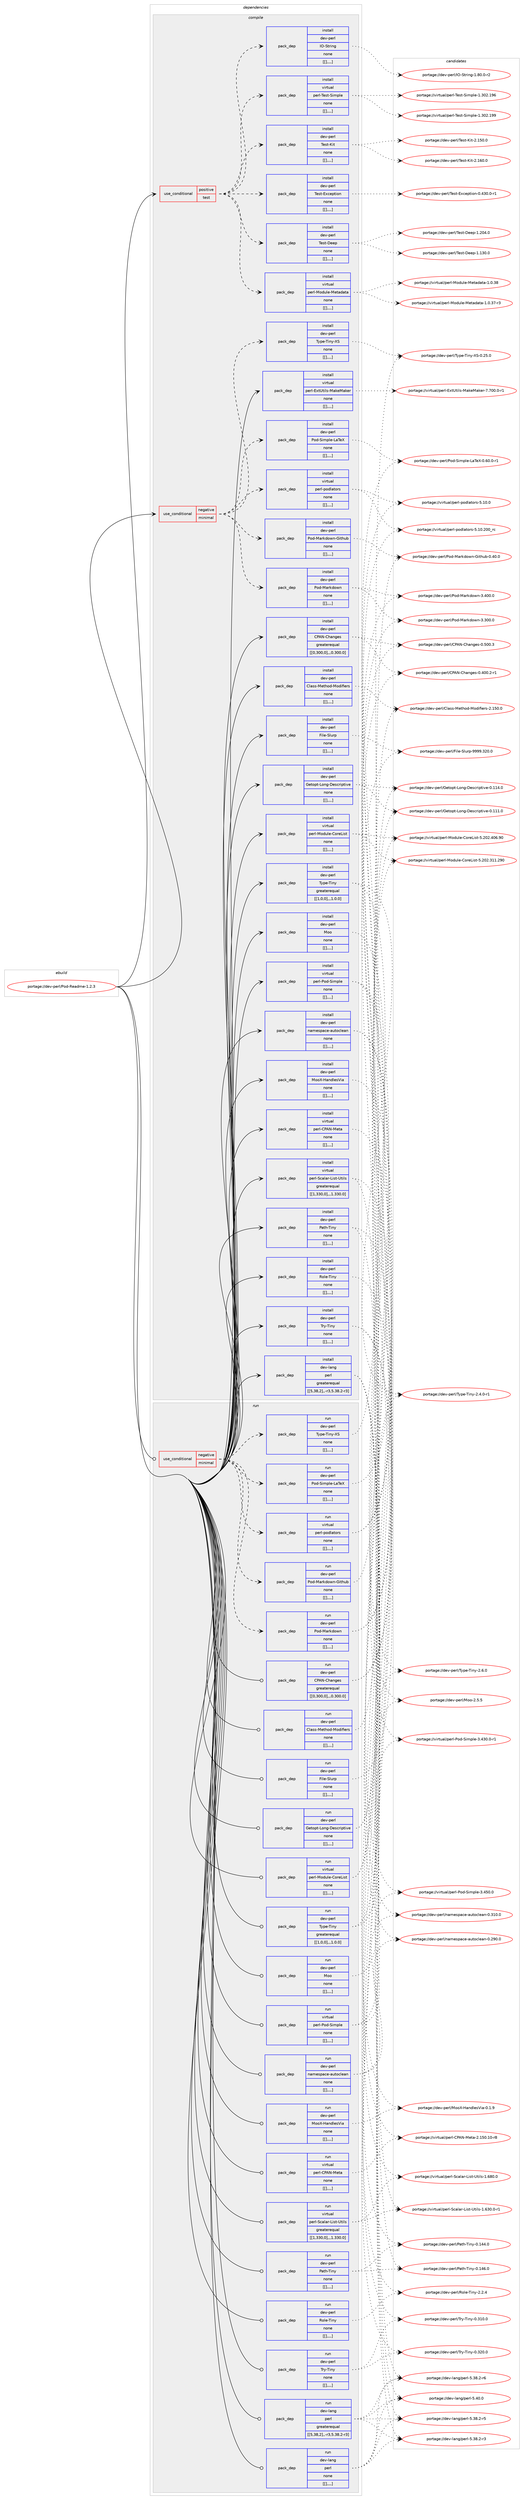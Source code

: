 digraph prolog {

# *************
# Graph options
# *************

newrank=true;
concentrate=true;
compound=true;
graph [rankdir=LR,fontname=Helvetica,fontsize=10,ranksep=1.5];#, ranksep=2.5, nodesep=0.2];
edge  [arrowhead=vee];
node  [fontname=Helvetica,fontsize=10];

# **********
# The ebuild
# **********

subgraph cluster_leftcol {
color=gray;
label=<<i>ebuild</i>>;
id [label="portage://dev-perl/Pod-Readme-1.2.3", color=red, width=4, href="../dev-perl/Pod-Readme-1.2.3.svg"];
}

# ****************
# The dependencies
# ****************

subgraph cluster_midcol {
color=gray;
label=<<i>dependencies</i>>;
subgraph cluster_compile {
fillcolor="#eeeeee";
style=filled;
label=<<i>compile</i>>;
subgraph cond31920 {
dependency140322 [label=<<TABLE BORDER="0" CELLBORDER="1" CELLSPACING="0" CELLPADDING="4"><TR><TD ROWSPAN="3" CELLPADDING="10">use_conditional</TD></TR><TR><TD>negative</TD></TR><TR><TD>minimal</TD></TR></TABLE>>, shape=none, color=red];
subgraph pack107115 {
dependency140435 [label=<<TABLE BORDER="0" CELLBORDER="1" CELLSPACING="0" CELLPADDING="4" WIDTH="220"><TR><TD ROWSPAN="6" CELLPADDING="30">pack_dep</TD></TR><TR><TD WIDTH="110">install</TD></TR><TR><TD>dev-perl</TD></TR><TR><TD>Pod-Markdown</TD></TR><TR><TD>none</TD></TR><TR><TD>[[],,,,]</TD></TR></TABLE>>, shape=none, color=blue];
}
dependency140322:e -> dependency140435:w [weight=20,style="dashed",arrowhead="vee"];
subgraph pack107245 {
dependency140529 [label=<<TABLE BORDER="0" CELLBORDER="1" CELLSPACING="0" CELLPADDING="4" WIDTH="220"><TR><TD ROWSPAN="6" CELLPADDING="30">pack_dep</TD></TR><TR><TD WIDTH="110">install</TD></TR><TR><TD>dev-perl</TD></TR><TR><TD>Pod-Markdown-Github</TD></TR><TR><TD>none</TD></TR><TR><TD>[[],,,,]</TD></TR></TABLE>>, shape=none, color=blue];
}
dependency140322:e -> dependency140529:w [weight=20,style="dashed",arrowhead="vee"];
subgraph pack107337 {
dependency140560 [label=<<TABLE BORDER="0" CELLBORDER="1" CELLSPACING="0" CELLPADDING="4" WIDTH="220"><TR><TD ROWSPAN="6" CELLPADDING="30">pack_dep</TD></TR><TR><TD WIDTH="110">install</TD></TR><TR><TD>dev-perl</TD></TR><TR><TD>Pod-Simple-LaTeX</TD></TR><TR><TD>none</TD></TR><TR><TD>[[],,,,]</TD></TR></TABLE>>, shape=none, color=blue];
}
dependency140322:e -> dependency140560:w [weight=20,style="dashed",arrowhead="vee"];
subgraph pack107352 {
dependency140564 [label=<<TABLE BORDER="0" CELLBORDER="1" CELLSPACING="0" CELLPADDING="4" WIDTH="220"><TR><TD ROWSPAN="6" CELLPADDING="30">pack_dep</TD></TR><TR><TD WIDTH="110">install</TD></TR><TR><TD>dev-perl</TD></TR><TR><TD>Type-Tiny-XS</TD></TR><TR><TD>none</TD></TR><TR><TD>[[],,,,]</TD></TR></TABLE>>, shape=none, color=blue];
}
dependency140322:e -> dependency140564:w [weight=20,style="dashed",arrowhead="vee"];
subgraph pack107356 {
dependency140582 [label=<<TABLE BORDER="0" CELLBORDER="1" CELLSPACING="0" CELLPADDING="4" WIDTH="220"><TR><TD ROWSPAN="6" CELLPADDING="30">pack_dep</TD></TR><TR><TD WIDTH="110">install</TD></TR><TR><TD>virtual</TD></TR><TR><TD>perl-podlators</TD></TR><TR><TD>none</TD></TR><TR><TD>[[],,,,]</TD></TR></TABLE>>, shape=none, color=blue];
}
dependency140322:e -> dependency140582:w [weight=20,style="dashed",arrowhead="vee"];
}
id:e -> dependency140322:w [weight=20,style="solid",arrowhead="vee"];
subgraph cond31929 {
dependency140629 [label=<<TABLE BORDER="0" CELLBORDER="1" CELLSPACING="0" CELLPADDING="4"><TR><TD ROWSPAN="3" CELLPADDING="10">use_conditional</TD></TR><TR><TD>positive</TD></TR><TR><TD>test</TD></TR></TABLE>>, shape=none, color=red];
subgraph pack107436 {
dependency140658 [label=<<TABLE BORDER="0" CELLBORDER="1" CELLSPACING="0" CELLPADDING="4" WIDTH="220"><TR><TD ROWSPAN="6" CELLPADDING="30">pack_dep</TD></TR><TR><TD WIDTH="110">install</TD></TR><TR><TD>dev-perl</TD></TR><TR><TD>IO-String</TD></TR><TR><TD>none</TD></TR><TR><TD>[[],,,,]</TD></TR></TABLE>>, shape=none, color=blue];
}
dependency140629:e -> dependency140658:w [weight=20,style="dashed",arrowhead="vee"];
subgraph pack107447 {
dependency140667 [label=<<TABLE BORDER="0" CELLBORDER="1" CELLSPACING="0" CELLPADDING="4" WIDTH="220"><TR><TD ROWSPAN="6" CELLPADDING="30">pack_dep</TD></TR><TR><TD WIDTH="110">install</TD></TR><TR><TD>virtual</TD></TR><TR><TD>perl-Module-Metadata</TD></TR><TR><TD>none</TD></TR><TR><TD>[[],,,,]</TD></TR></TABLE>>, shape=none, color=blue];
}
dependency140629:e -> dependency140667:w [weight=20,style="dashed",arrowhead="vee"];
subgraph pack107454 {
dependency140696 [label=<<TABLE BORDER="0" CELLBORDER="1" CELLSPACING="0" CELLPADDING="4" WIDTH="220"><TR><TD ROWSPAN="6" CELLPADDING="30">pack_dep</TD></TR><TR><TD WIDTH="110">install</TD></TR><TR><TD>dev-perl</TD></TR><TR><TD>Test-Deep</TD></TR><TR><TD>none</TD></TR><TR><TD>[[],,,,]</TD></TR></TABLE>>, shape=none, color=blue];
}
dependency140629:e -> dependency140696:w [weight=20,style="dashed",arrowhead="vee"];
subgraph pack107482 {
dependency140701 [label=<<TABLE BORDER="0" CELLBORDER="1" CELLSPACING="0" CELLPADDING="4" WIDTH="220"><TR><TD ROWSPAN="6" CELLPADDING="30">pack_dep</TD></TR><TR><TD WIDTH="110">install</TD></TR><TR><TD>dev-perl</TD></TR><TR><TD>Test-Exception</TD></TR><TR><TD>none</TD></TR><TR><TD>[[],,,,]</TD></TR></TABLE>>, shape=none, color=blue];
}
dependency140629:e -> dependency140701:w [weight=20,style="dashed",arrowhead="vee"];
subgraph pack107514 {
dependency140728 [label=<<TABLE BORDER="0" CELLBORDER="1" CELLSPACING="0" CELLPADDING="4" WIDTH="220"><TR><TD ROWSPAN="6" CELLPADDING="30">pack_dep</TD></TR><TR><TD WIDTH="110">install</TD></TR><TR><TD>dev-perl</TD></TR><TR><TD>Test-Kit</TD></TR><TR><TD>none</TD></TR><TR><TD>[[],,,,]</TD></TR></TABLE>>, shape=none, color=blue];
}
dependency140629:e -> dependency140728:w [weight=20,style="dashed",arrowhead="vee"];
subgraph pack107555 {
dependency140816 [label=<<TABLE BORDER="0" CELLBORDER="1" CELLSPACING="0" CELLPADDING="4" WIDTH="220"><TR><TD ROWSPAN="6" CELLPADDING="30">pack_dep</TD></TR><TR><TD WIDTH="110">install</TD></TR><TR><TD>virtual</TD></TR><TR><TD>perl-Test-Simple</TD></TR><TR><TD>none</TD></TR><TR><TD>[[],,,,]</TD></TR></TABLE>>, shape=none, color=blue];
}
dependency140629:e -> dependency140816:w [weight=20,style="dashed",arrowhead="vee"];
}
id:e -> dependency140629:w [weight=20,style="solid",arrowhead="vee"];
subgraph pack107595 {
dependency140821 [label=<<TABLE BORDER="0" CELLBORDER="1" CELLSPACING="0" CELLPADDING="4" WIDTH="220"><TR><TD ROWSPAN="6" CELLPADDING="30">pack_dep</TD></TR><TR><TD WIDTH="110">install</TD></TR><TR><TD>dev-lang</TD></TR><TR><TD>perl</TD></TR><TR><TD>greaterequal</TD></TR><TR><TD>[[5,38,2],,-r3,5.38.2-r3]</TD></TR></TABLE>>, shape=none, color=blue];
}
id:e -> dependency140821:w [weight=20,style="solid",arrowhead="vee"];
subgraph pack107613 {
dependency140838 [label=<<TABLE BORDER="0" CELLBORDER="1" CELLSPACING="0" CELLPADDING="4" WIDTH="220"><TR><TD ROWSPAN="6" CELLPADDING="30">pack_dep</TD></TR><TR><TD WIDTH="110">install</TD></TR><TR><TD>dev-perl</TD></TR><TR><TD>CPAN-Changes</TD></TR><TR><TD>greaterequal</TD></TR><TR><TD>[[0,300,0],,,0.300.0]</TD></TR></TABLE>>, shape=none, color=blue];
}
id:e -> dependency140838:w [weight=20,style="solid",arrowhead="vee"];
subgraph pack107616 {
dependency140856 [label=<<TABLE BORDER="0" CELLBORDER="1" CELLSPACING="0" CELLPADDING="4" WIDTH="220"><TR><TD ROWSPAN="6" CELLPADDING="30">pack_dep</TD></TR><TR><TD WIDTH="110">install</TD></TR><TR><TD>dev-perl</TD></TR><TR><TD>Class-Method-Modifiers</TD></TR><TR><TD>none</TD></TR><TR><TD>[[],,,,]</TD></TR></TABLE>>, shape=none, color=blue];
}
id:e -> dependency140856:w [weight=20,style="solid",arrowhead="vee"];
subgraph pack107659 {
dependency140876 [label=<<TABLE BORDER="0" CELLBORDER="1" CELLSPACING="0" CELLPADDING="4" WIDTH="220"><TR><TD ROWSPAN="6" CELLPADDING="30">pack_dep</TD></TR><TR><TD WIDTH="110">install</TD></TR><TR><TD>dev-perl</TD></TR><TR><TD>File-Slurp</TD></TR><TR><TD>none</TD></TR><TR><TD>[[],,,,]</TD></TR></TABLE>>, shape=none, color=blue];
}
id:e -> dependency140876:w [weight=20,style="solid",arrowhead="vee"];
subgraph pack107681 {
dependency140953 [label=<<TABLE BORDER="0" CELLBORDER="1" CELLSPACING="0" CELLPADDING="4" WIDTH="220"><TR><TD ROWSPAN="6" CELLPADDING="30">pack_dep</TD></TR><TR><TD WIDTH="110">install</TD></TR><TR><TD>dev-perl</TD></TR><TR><TD>Getopt-Long-Descriptive</TD></TR><TR><TD>none</TD></TR><TR><TD>[[],,,,]</TD></TR></TABLE>>, shape=none, color=blue];
}
id:e -> dependency140953:w [weight=20,style="solid",arrowhead="vee"];
subgraph pack107755 {
dependency140974 [label=<<TABLE BORDER="0" CELLBORDER="1" CELLSPACING="0" CELLPADDING="4" WIDTH="220"><TR><TD ROWSPAN="6" CELLPADDING="30">pack_dep</TD></TR><TR><TD WIDTH="110">install</TD></TR><TR><TD>dev-perl</TD></TR><TR><TD>Moo</TD></TR><TR><TD>none</TD></TR><TR><TD>[[],,,,]</TD></TR></TABLE>>, shape=none, color=blue];
}
id:e -> dependency140974:w [weight=20,style="solid",arrowhead="vee"];
subgraph pack107769 {
dependency141015 [label=<<TABLE BORDER="0" CELLBORDER="1" CELLSPACING="0" CELLPADDING="4" WIDTH="220"><TR><TD ROWSPAN="6" CELLPADDING="30">pack_dep</TD></TR><TR><TD WIDTH="110">install</TD></TR><TR><TD>dev-perl</TD></TR><TR><TD>MooX-HandlesVia</TD></TR><TR><TD>none</TD></TR><TR><TD>[[],,,,]</TD></TR></TABLE>>, shape=none, color=blue];
}
id:e -> dependency141015:w [weight=20,style="solid",arrowhead="vee"];
subgraph pack107822 {
dependency141105 [label=<<TABLE BORDER="0" CELLBORDER="1" CELLSPACING="0" CELLPADDING="4" WIDTH="220"><TR><TD ROWSPAN="6" CELLPADDING="30">pack_dep</TD></TR><TR><TD WIDTH="110">install</TD></TR><TR><TD>dev-perl</TD></TR><TR><TD>Path-Tiny</TD></TR><TR><TD>none</TD></TR><TR><TD>[[],,,,]</TD></TR></TABLE>>, shape=none, color=blue];
}
id:e -> dependency141105:w [weight=20,style="solid",arrowhead="vee"];
subgraph pack107877 {
dependency141125 [label=<<TABLE BORDER="0" CELLBORDER="1" CELLSPACING="0" CELLPADDING="4" WIDTH="220"><TR><TD ROWSPAN="6" CELLPADDING="30">pack_dep</TD></TR><TR><TD WIDTH="110">install</TD></TR><TR><TD>dev-perl</TD></TR><TR><TD>Role-Tiny</TD></TR><TR><TD>none</TD></TR><TR><TD>[[],,,,]</TD></TR></TABLE>>, shape=none, color=blue];
}
id:e -> dependency141125:w [weight=20,style="solid",arrowhead="vee"];
subgraph pack107906 {
dependency141136 [label=<<TABLE BORDER="0" CELLBORDER="1" CELLSPACING="0" CELLPADDING="4" WIDTH="220"><TR><TD ROWSPAN="6" CELLPADDING="30">pack_dep</TD></TR><TR><TD WIDTH="110">install</TD></TR><TR><TD>dev-perl</TD></TR><TR><TD>Try-Tiny</TD></TR><TR><TD>none</TD></TR><TR><TD>[[],,,,]</TD></TR></TABLE>>, shape=none, color=blue];
}
id:e -> dependency141136:w [weight=20,style="solid",arrowhead="vee"];
subgraph pack107911 {
dependency141140 [label=<<TABLE BORDER="0" CELLBORDER="1" CELLSPACING="0" CELLPADDING="4" WIDTH="220"><TR><TD ROWSPAN="6" CELLPADDING="30">pack_dep</TD></TR><TR><TD WIDTH="110">install</TD></TR><TR><TD>dev-perl</TD></TR><TR><TD>Type-Tiny</TD></TR><TR><TD>greaterequal</TD></TR><TR><TD>[[1,0,0],,,1.0.0]</TD></TR></TABLE>>, shape=none, color=blue];
}
id:e -> dependency141140:w [weight=20,style="solid",arrowhead="vee"];
subgraph pack107932 {
dependency141178 [label=<<TABLE BORDER="0" CELLBORDER="1" CELLSPACING="0" CELLPADDING="4" WIDTH="220"><TR><TD ROWSPAN="6" CELLPADDING="30">pack_dep</TD></TR><TR><TD WIDTH="110">install</TD></TR><TR><TD>dev-perl</TD></TR><TR><TD>namespace-autoclean</TD></TR><TR><TD>none</TD></TR><TR><TD>[[],,,,]</TD></TR></TABLE>>, shape=none, color=blue];
}
id:e -> dependency141178:w [weight=20,style="solid",arrowhead="vee"];
subgraph pack107947 {
dependency141209 [label=<<TABLE BORDER="0" CELLBORDER="1" CELLSPACING="0" CELLPADDING="4" WIDTH="220"><TR><TD ROWSPAN="6" CELLPADDING="30">pack_dep</TD></TR><TR><TD WIDTH="110">install</TD></TR><TR><TD>virtual</TD></TR><TR><TD>perl-CPAN-Meta</TD></TR><TR><TD>none</TD></TR><TR><TD>[[],,,,]</TD></TR></TABLE>>, shape=none, color=blue];
}
id:e -> dependency141209:w [weight=20,style="solid",arrowhead="vee"];
subgraph pack107982 {
dependency141213 [label=<<TABLE BORDER="0" CELLBORDER="1" CELLSPACING="0" CELLPADDING="4" WIDTH="220"><TR><TD ROWSPAN="6" CELLPADDING="30">pack_dep</TD></TR><TR><TD WIDTH="110">install</TD></TR><TR><TD>virtual</TD></TR><TR><TD>perl-ExtUtils-MakeMaker</TD></TR><TR><TD>none</TD></TR><TR><TD>[[],,,,]</TD></TR></TABLE>>, shape=none, color=blue];
}
id:e -> dependency141213:w [weight=20,style="solid",arrowhead="vee"];
subgraph pack107999 {
dependency141300 [label=<<TABLE BORDER="0" CELLBORDER="1" CELLSPACING="0" CELLPADDING="4" WIDTH="220"><TR><TD ROWSPAN="6" CELLPADDING="30">pack_dep</TD></TR><TR><TD WIDTH="110">install</TD></TR><TR><TD>virtual</TD></TR><TR><TD>perl-Module-CoreList</TD></TR><TR><TD>none</TD></TR><TR><TD>[[],,,,]</TD></TR></TABLE>>, shape=none, color=blue];
}
id:e -> dependency141300:w [weight=20,style="solid",arrowhead="vee"];
subgraph pack108087 {
dependency141334 [label=<<TABLE BORDER="0" CELLBORDER="1" CELLSPACING="0" CELLPADDING="4" WIDTH="220"><TR><TD ROWSPAN="6" CELLPADDING="30">pack_dep</TD></TR><TR><TD WIDTH="110">install</TD></TR><TR><TD>virtual</TD></TR><TR><TD>perl-Pod-Simple</TD></TR><TR><TD>none</TD></TR><TR><TD>[[],,,,]</TD></TR></TABLE>>, shape=none, color=blue];
}
id:e -> dependency141334:w [weight=20,style="solid",arrowhead="vee"];
subgraph pack108102 {
dependency141350 [label=<<TABLE BORDER="0" CELLBORDER="1" CELLSPACING="0" CELLPADDING="4" WIDTH="220"><TR><TD ROWSPAN="6" CELLPADDING="30">pack_dep</TD></TR><TR><TD WIDTH="110">install</TD></TR><TR><TD>virtual</TD></TR><TR><TD>perl-Scalar-List-Utils</TD></TR><TR><TD>greaterequal</TD></TR><TR><TD>[[1,330,0],,,1.330.0]</TD></TR></TABLE>>, shape=none, color=blue];
}
id:e -> dependency141350:w [weight=20,style="solid",arrowhead="vee"];
}
subgraph cluster_compileandrun {
fillcolor="#eeeeee";
style=filled;
label=<<i>compile and run</i>>;
}
subgraph cluster_run {
fillcolor="#eeeeee";
style=filled;
label=<<i>run</i>>;
subgraph cond31952 {
dependency141385 [label=<<TABLE BORDER="0" CELLBORDER="1" CELLSPACING="0" CELLPADDING="4"><TR><TD ROWSPAN="3" CELLPADDING="10">use_conditional</TD></TR><TR><TD>negative</TD></TR><TR><TD>minimal</TD></TR></TABLE>>, shape=none, color=red];
subgraph pack108138 {
dependency141388 [label=<<TABLE BORDER="0" CELLBORDER="1" CELLSPACING="0" CELLPADDING="4" WIDTH="220"><TR><TD ROWSPAN="6" CELLPADDING="30">pack_dep</TD></TR><TR><TD WIDTH="110">run</TD></TR><TR><TD>dev-perl</TD></TR><TR><TD>Pod-Markdown</TD></TR><TR><TD>none</TD></TR><TR><TD>[[],,,,]</TD></TR></TABLE>>, shape=none, color=blue];
}
dependency141385:e -> dependency141388:w [weight=20,style="dashed",arrowhead="vee"];
subgraph pack108141 {
dependency141392 [label=<<TABLE BORDER="0" CELLBORDER="1" CELLSPACING="0" CELLPADDING="4" WIDTH="220"><TR><TD ROWSPAN="6" CELLPADDING="30">pack_dep</TD></TR><TR><TD WIDTH="110">run</TD></TR><TR><TD>dev-perl</TD></TR><TR><TD>Pod-Markdown-Github</TD></TR><TR><TD>none</TD></TR><TR><TD>[[],,,,]</TD></TR></TABLE>>, shape=none, color=blue];
}
dependency141385:e -> dependency141392:w [weight=20,style="dashed",arrowhead="vee"];
subgraph pack108144 {
dependency141398 [label=<<TABLE BORDER="0" CELLBORDER="1" CELLSPACING="0" CELLPADDING="4" WIDTH="220"><TR><TD ROWSPAN="6" CELLPADDING="30">pack_dep</TD></TR><TR><TD WIDTH="110">run</TD></TR><TR><TD>dev-perl</TD></TR><TR><TD>Pod-Simple-LaTeX</TD></TR><TR><TD>none</TD></TR><TR><TD>[[],,,,]</TD></TR></TABLE>>, shape=none, color=blue];
}
dependency141385:e -> dependency141398:w [weight=20,style="dashed",arrowhead="vee"];
subgraph pack108147 {
dependency141402 [label=<<TABLE BORDER="0" CELLBORDER="1" CELLSPACING="0" CELLPADDING="4" WIDTH="220"><TR><TD ROWSPAN="6" CELLPADDING="30">pack_dep</TD></TR><TR><TD WIDTH="110">run</TD></TR><TR><TD>dev-perl</TD></TR><TR><TD>Type-Tiny-XS</TD></TR><TR><TD>none</TD></TR><TR><TD>[[],,,,]</TD></TR></TABLE>>, shape=none, color=blue];
}
dependency141385:e -> dependency141402:w [weight=20,style="dashed",arrowhead="vee"];
subgraph pack108167 {
dependency141416 [label=<<TABLE BORDER="0" CELLBORDER="1" CELLSPACING="0" CELLPADDING="4" WIDTH="220"><TR><TD ROWSPAN="6" CELLPADDING="30">pack_dep</TD></TR><TR><TD WIDTH="110">run</TD></TR><TR><TD>virtual</TD></TR><TR><TD>perl-podlators</TD></TR><TR><TD>none</TD></TR><TR><TD>[[],,,,]</TD></TR></TABLE>>, shape=none, color=blue];
}
dependency141385:e -> dependency141416:w [weight=20,style="dashed",arrowhead="vee"];
}
id:e -> dependency141385:w [weight=20,style="solid",arrowhead="odot"];
subgraph pack108171 {
dependency141489 [label=<<TABLE BORDER="0" CELLBORDER="1" CELLSPACING="0" CELLPADDING="4" WIDTH="220"><TR><TD ROWSPAN="6" CELLPADDING="30">pack_dep</TD></TR><TR><TD WIDTH="110">run</TD></TR><TR><TD>dev-lang</TD></TR><TR><TD>perl</TD></TR><TR><TD>greaterequal</TD></TR><TR><TD>[[5,38,2],,-r3,5.38.2-r3]</TD></TR></TABLE>>, shape=none, color=blue];
}
id:e -> dependency141489:w [weight=20,style="solid",arrowhead="odot"];
subgraph pack108257 {
dependency141518 [label=<<TABLE BORDER="0" CELLBORDER="1" CELLSPACING="0" CELLPADDING="4" WIDTH="220"><TR><TD ROWSPAN="6" CELLPADDING="30">pack_dep</TD></TR><TR><TD WIDTH="110">run</TD></TR><TR><TD>dev-lang</TD></TR><TR><TD>perl</TD></TR><TR><TD>none</TD></TR><TR><TD>[[],,,,]</TD></TR></TABLE>>, shape=none, color=blue];
}
id:e -> dependency141518:w [weight=20,style="solid",arrowhead="odot"];
subgraph pack108278 {
dependency141541 [label=<<TABLE BORDER="0" CELLBORDER="1" CELLSPACING="0" CELLPADDING="4" WIDTH="220"><TR><TD ROWSPAN="6" CELLPADDING="30">pack_dep</TD></TR><TR><TD WIDTH="110">run</TD></TR><TR><TD>dev-perl</TD></TR><TR><TD>CPAN-Changes</TD></TR><TR><TD>greaterequal</TD></TR><TR><TD>[[0,300,0],,,0.300.0]</TD></TR></TABLE>>, shape=none, color=blue];
}
id:e -> dependency141541:w [weight=20,style="solid",arrowhead="odot"];
subgraph pack108283 {
dependency141570 [label=<<TABLE BORDER="0" CELLBORDER="1" CELLSPACING="0" CELLPADDING="4" WIDTH="220"><TR><TD ROWSPAN="6" CELLPADDING="30">pack_dep</TD></TR><TR><TD WIDTH="110">run</TD></TR><TR><TD>dev-perl</TD></TR><TR><TD>Class-Method-Modifiers</TD></TR><TR><TD>none</TD></TR><TR><TD>[[],,,,]</TD></TR></TABLE>>, shape=none, color=blue];
}
id:e -> dependency141570:w [weight=20,style="solid",arrowhead="odot"];
subgraph pack108316 {
dependency141574 [label=<<TABLE BORDER="0" CELLBORDER="1" CELLSPACING="0" CELLPADDING="4" WIDTH="220"><TR><TD ROWSPAN="6" CELLPADDING="30">pack_dep</TD></TR><TR><TD WIDTH="110">run</TD></TR><TR><TD>dev-perl</TD></TR><TR><TD>File-Slurp</TD></TR><TR><TD>none</TD></TR><TR><TD>[[],,,,]</TD></TR></TABLE>>, shape=none, color=blue];
}
id:e -> dependency141574:w [weight=20,style="solid",arrowhead="odot"];
subgraph pack108319 {
dependency141579 [label=<<TABLE BORDER="0" CELLBORDER="1" CELLSPACING="0" CELLPADDING="4" WIDTH="220"><TR><TD ROWSPAN="6" CELLPADDING="30">pack_dep</TD></TR><TR><TD WIDTH="110">run</TD></TR><TR><TD>dev-perl</TD></TR><TR><TD>Getopt-Long-Descriptive</TD></TR><TR><TD>none</TD></TR><TR><TD>[[],,,,]</TD></TR></TABLE>>, shape=none, color=blue];
}
id:e -> dependency141579:w [weight=20,style="solid",arrowhead="odot"];
subgraph pack108332 {
dependency141659 [label=<<TABLE BORDER="0" CELLBORDER="1" CELLSPACING="0" CELLPADDING="4" WIDTH="220"><TR><TD ROWSPAN="6" CELLPADDING="30">pack_dep</TD></TR><TR><TD WIDTH="110">run</TD></TR><TR><TD>dev-perl</TD></TR><TR><TD>Moo</TD></TR><TR><TD>none</TD></TR><TR><TD>[[],,,,]</TD></TR></TABLE>>, shape=none, color=blue];
}
id:e -> dependency141659:w [weight=20,style="solid",arrowhead="odot"];
subgraph pack108394 {
dependency141727 [label=<<TABLE BORDER="0" CELLBORDER="1" CELLSPACING="0" CELLPADDING="4" WIDTH="220"><TR><TD ROWSPAN="6" CELLPADDING="30">pack_dep</TD></TR><TR><TD WIDTH="110">run</TD></TR><TR><TD>dev-perl</TD></TR><TR><TD>MooX-HandlesVia</TD></TR><TR><TD>none</TD></TR><TR><TD>[[],,,,]</TD></TR></TABLE>>, shape=none, color=blue];
}
id:e -> dependency141727:w [weight=20,style="solid",arrowhead="odot"];
subgraph pack108481 {
dependency141749 [label=<<TABLE BORDER="0" CELLBORDER="1" CELLSPACING="0" CELLPADDING="4" WIDTH="220"><TR><TD ROWSPAN="6" CELLPADDING="30">pack_dep</TD></TR><TR><TD WIDTH="110">run</TD></TR><TR><TD>dev-perl</TD></TR><TR><TD>Path-Tiny</TD></TR><TR><TD>none</TD></TR><TR><TD>[[],,,,]</TD></TR></TABLE>>, shape=none, color=blue];
}
id:e -> dependency141749:w [weight=20,style="solid",arrowhead="odot"];
subgraph pack108491 {
dependency141765 [label=<<TABLE BORDER="0" CELLBORDER="1" CELLSPACING="0" CELLPADDING="4" WIDTH="220"><TR><TD ROWSPAN="6" CELLPADDING="30">pack_dep</TD></TR><TR><TD WIDTH="110">run</TD></TR><TR><TD>dev-perl</TD></TR><TR><TD>Role-Tiny</TD></TR><TR><TD>none</TD></TR><TR><TD>[[],,,,]</TD></TR></TABLE>>, shape=none, color=blue];
}
id:e -> dependency141765:w [weight=20,style="solid",arrowhead="odot"];
subgraph pack108510 {
dependency141781 [label=<<TABLE BORDER="0" CELLBORDER="1" CELLSPACING="0" CELLPADDING="4" WIDTH="220"><TR><TD ROWSPAN="6" CELLPADDING="30">pack_dep</TD></TR><TR><TD WIDTH="110">run</TD></TR><TR><TD>dev-perl</TD></TR><TR><TD>Try-Tiny</TD></TR><TR><TD>none</TD></TR><TR><TD>[[],,,,]</TD></TR></TABLE>>, shape=none, color=blue];
}
id:e -> dependency141781:w [weight=20,style="solid",arrowhead="odot"];
subgraph pack108529 {
dependency141802 [label=<<TABLE BORDER="0" CELLBORDER="1" CELLSPACING="0" CELLPADDING="4" WIDTH="220"><TR><TD ROWSPAN="6" CELLPADDING="30">pack_dep</TD></TR><TR><TD WIDTH="110">run</TD></TR><TR><TD>dev-perl</TD></TR><TR><TD>Type-Tiny</TD></TR><TR><TD>greaterequal</TD></TR><TR><TD>[[1,0,0],,,1.0.0]</TD></TR></TABLE>>, shape=none, color=blue];
}
id:e -> dependency141802:w [weight=20,style="solid",arrowhead="odot"];
subgraph pack108547 {
dependency141828 [label=<<TABLE BORDER="0" CELLBORDER="1" CELLSPACING="0" CELLPADDING="4" WIDTH="220"><TR><TD ROWSPAN="6" CELLPADDING="30">pack_dep</TD></TR><TR><TD WIDTH="110">run</TD></TR><TR><TD>dev-perl</TD></TR><TR><TD>namespace-autoclean</TD></TR><TR><TD>none</TD></TR><TR><TD>[[],,,,]</TD></TR></TABLE>>, shape=none, color=blue];
}
id:e -> dependency141828:w [weight=20,style="solid",arrowhead="odot"];
subgraph pack108582 {
dependency141870 [label=<<TABLE BORDER="0" CELLBORDER="1" CELLSPACING="0" CELLPADDING="4" WIDTH="220"><TR><TD ROWSPAN="6" CELLPADDING="30">pack_dep</TD></TR><TR><TD WIDTH="110">run</TD></TR><TR><TD>virtual</TD></TR><TR><TD>perl-CPAN-Meta</TD></TR><TR><TD>none</TD></TR><TR><TD>[[],,,,]</TD></TR></TABLE>>, shape=none, color=blue];
}
id:e -> dependency141870:w [weight=20,style="solid",arrowhead="odot"];
subgraph pack108594 {
dependency141892 [label=<<TABLE BORDER="0" CELLBORDER="1" CELLSPACING="0" CELLPADDING="4" WIDTH="220"><TR><TD ROWSPAN="6" CELLPADDING="30">pack_dep</TD></TR><TR><TD WIDTH="110">run</TD></TR><TR><TD>virtual</TD></TR><TR><TD>perl-Module-CoreList</TD></TR><TR><TD>none</TD></TR><TR><TD>[[],,,,]</TD></TR></TABLE>>, shape=none, color=blue];
}
id:e -> dependency141892:w [weight=20,style="solid",arrowhead="odot"];
subgraph pack108650 {
dependency141937 [label=<<TABLE BORDER="0" CELLBORDER="1" CELLSPACING="0" CELLPADDING="4" WIDTH="220"><TR><TD ROWSPAN="6" CELLPADDING="30">pack_dep</TD></TR><TR><TD WIDTH="110">run</TD></TR><TR><TD>virtual</TD></TR><TR><TD>perl-Pod-Simple</TD></TR><TR><TD>none</TD></TR><TR><TD>[[],,,,]</TD></TR></TABLE>>, shape=none, color=blue];
}
id:e -> dependency141937:w [weight=20,style="solid",arrowhead="odot"];
subgraph pack108669 {
dependency141956 [label=<<TABLE BORDER="0" CELLBORDER="1" CELLSPACING="0" CELLPADDING="4" WIDTH="220"><TR><TD ROWSPAN="6" CELLPADDING="30">pack_dep</TD></TR><TR><TD WIDTH="110">run</TD></TR><TR><TD>virtual</TD></TR><TR><TD>perl-Scalar-List-Utils</TD></TR><TR><TD>greaterequal</TD></TR><TR><TD>[[1,330,0],,,1.330.0]</TD></TR></TABLE>>, shape=none, color=blue];
}
id:e -> dependency141956:w [weight=20,style="solid",arrowhead="odot"];
}
}

# **************
# The candidates
# **************

subgraph cluster_choices {
rank=same;
color=gray;
label=<<i>candidates</i>>;

subgraph choice108231 {
color=black;
nodesep=1;
choice1001011184511210111410847801111004577971141071001111191104551465248484648 [label="portage://dev-perl/Pod-Markdown-3.400.0", color=red, width=4,href="../dev-perl/Pod-Markdown-3.400.0.svg"];
choice1001011184511210111410847801111004577971141071001111191104551465148484648 [label="portage://dev-perl/Pod-Markdown-3.300.0", color=red, width=4,href="../dev-perl/Pod-Markdown-3.300.0.svg"];
dependency140435:e -> choice1001011184511210111410847801111004577971141071001111191104551465248484648:w [style=dotted,weight="100"];
dependency140435:e -> choice1001011184511210111410847801111004577971141071001111191104551465148484648:w [style=dotted,weight="100"];
}
subgraph choice108233 {
color=black;
nodesep=1;
choice10010111845112101114108478011110045779711410710011111911045711051161041179845484652484648 [label="portage://dev-perl/Pod-Markdown-Github-0.40.0", color=red, width=4,href="../dev-perl/Pod-Markdown-Github-0.40.0.svg"];
dependency140529:e -> choice10010111845112101114108478011110045779711410710011111911045711051161041179845484652484648:w [style=dotted,weight="100"];
}
subgraph choice108252 {
color=black;
nodesep=1;
choice10010111845112101114108478011110045831051091121081014576978410188454846544846484511449 [label="portage://dev-perl/Pod-Simple-LaTeX-0.60.0-r1", color=red, width=4,href="../dev-perl/Pod-Simple-LaTeX-0.60.0-r1.svg"];
dependency140560:e -> choice10010111845112101114108478011110045831051091121081014576978410188454846544846484511449:w [style=dotted,weight="100"];
}
subgraph choice108257 {
color=black;
nodesep=1;
choice100101118451121011141084784121112101458410511012145888345484650534648 [label="portage://dev-perl/Type-Tiny-XS-0.25.0", color=red, width=4,href="../dev-perl/Type-Tiny-XS-0.25.0.svg"];
dependency140564:e -> choice100101118451121011141084784121112101458410511012145888345484650534648:w [style=dotted,weight="100"];
}
subgraph choice108259 {
color=black;
nodesep=1;
choice118105114116117971084711210111410845112111100108971161111141154553464948465048489511499 [label="portage://virtual/perl-podlators-5.10.200_rc", color=red, width=4,href="../virtual/perl-podlators-5.10.200_rc.svg"];
choice1181051141161179710847112101114108451121111001089711611111411545534649484648 [label="portage://virtual/perl-podlators-5.10.0", color=red, width=4,href="../virtual/perl-podlators-5.10.0.svg"];
dependency140582:e -> choice118105114116117971084711210111410845112111100108971161111141154553464948465048489511499:w [style=dotted,weight="100"];
dependency140582:e -> choice1181051141161179710847112101114108451121111001089711611111411545534649484648:w [style=dotted,weight="100"];
}
subgraph choice108301 {
color=black;
nodesep=1;
choice100101118451121011141084773794583116114105110103454946564846484511450 [label="portage://dev-perl/IO-String-1.80.0-r2", color=red, width=4,href="../dev-perl/IO-String-1.80.0-r2.svg"];
dependency140658:e -> choice100101118451121011141084773794583116114105110103454946564846484511450:w [style=dotted,weight="100"];
}
subgraph choice108313 {
color=black;
nodesep=1;
choice11810511411611797108471121011141084577111100117108101457710111697100971169745494648465156 [label="portage://virtual/perl-Module-Metadata-1.0.38", color=red, width=4,href="../virtual/perl-Module-Metadata-1.0.38.svg"];
choice118105114116117971084711210111410845771111001171081014577101116971009711697454946484651554511451 [label="portage://virtual/perl-Module-Metadata-1.0.37-r3", color=red, width=4,href="../virtual/perl-Module-Metadata-1.0.37-r3.svg"];
dependency140667:e -> choice11810511411611797108471121011141084577111100117108101457710111697100971169745494648465156:w [style=dotted,weight="100"];
dependency140667:e -> choice118105114116117971084711210111410845771111001171081014577101116971009711697454946484651554511451:w [style=dotted,weight="100"];
}
subgraph choice108321 {
color=black;
nodesep=1;
choice10010111845112101114108478410111511645681011011124549465048524648 [label="portage://dev-perl/Test-Deep-1.204.0", color=red, width=4,href="../dev-perl/Test-Deep-1.204.0.svg"];
choice10010111845112101114108478410111511645681011011124549464951484648 [label="portage://dev-perl/Test-Deep-1.130.0", color=red, width=4,href="../dev-perl/Test-Deep-1.130.0.svg"];
dependency140696:e -> choice10010111845112101114108478410111511645681011011124549465048524648:w [style=dotted,weight="100"];
dependency140696:e -> choice10010111845112101114108478410111511645681011011124549464951484648:w [style=dotted,weight="100"];
}
subgraph choice108322 {
color=black;
nodesep=1;
choice10010111845112101114108478410111511645691209910111211610511111045484652514846484511449 [label="portage://dev-perl/Test-Exception-0.430.0-r1", color=red, width=4,href="../dev-perl/Test-Exception-0.430.0-r1.svg"];
dependency140701:e -> choice10010111845112101114108478410111511645691209910111211610511111045484652514846484511449:w [style=dotted,weight="100"];
}
subgraph choice108344 {
color=black;
nodesep=1;
choice10010111845112101114108478410111511645751051164550464954484648 [label="portage://dev-perl/Test-Kit-2.160.0", color=red, width=4,href="../dev-perl/Test-Kit-2.160.0.svg"];
choice10010111845112101114108478410111511645751051164550464953484648 [label="portage://dev-perl/Test-Kit-2.150.0", color=red, width=4,href="../dev-perl/Test-Kit-2.150.0.svg"];
dependency140728:e -> choice10010111845112101114108478410111511645751051164550464954484648:w [style=dotted,weight="100"];
dependency140728:e -> choice10010111845112101114108478410111511645751051164550464953484648:w [style=dotted,weight="100"];
}
subgraph choice108346 {
color=black;
nodesep=1;
choice11810511411611797108471121011141084584101115116458310510911210810145494651485046495757 [label="portage://virtual/perl-Test-Simple-1.302.199", color=red, width=4,href="../virtual/perl-Test-Simple-1.302.199.svg"];
choice11810511411611797108471121011141084584101115116458310510911210810145494651485046495754 [label="portage://virtual/perl-Test-Simple-1.302.196", color=red, width=4,href="../virtual/perl-Test-Simple-1.302.196.svg"];
dependency140816:e -> choice11810511411611797108471121011141084584101115116458310510911210810145494651485046495757:w [style=dotted,weight="100"];
dependency140816:e -> choice11810511411611797108471121011141084584101115116458310510911210810145494651485046495754:w [style=dotted,weight="100"];
}
subgraph choice108350 {
color=black;
nodesep=1;
choice10010111845108971101034711210111410845534652484648 [label="portage://dev-lang/perl-5.40.0", color=red, width=4,href="../dev-lang/perl-5.40.0.svg"];
choice100101118451089711010347112101114108455346515646504511454 [label="portage://dev-lang/perl-5.38.2-r6", color=red, width=4,href="../dev-lang/perl-5.38.2-r6.svg"];
choice100101118451089711010347112101114108455346515646504511453 [label="portage://dev-lang/perl-5.38.2-r5", color=red, width=4,href="../dev-lang/perl-5.38.2-r5.svg"];
choice100101118451089711010347112101114108455346515646504511451 [label="portage://dev-lang/perl-5.38.2-r3", color=red, width=4,href="../dev-lang/perl-5.38.2-r3.svg"];
dependency140821:e -> choice10010111845108971101034711210111410845534652484648:w [style=dotted,weight="100"];
dependency140821:e -> choice100101118451089711010347112101114108455346515646504511454:w [style=dotted,weight="100"];
dependency140821:e -> choice100101118451089711010347112101114108455346515646504511453:w [style=dotted,weight="100"];
dependency140821:e -> choice100101118451089711010347112101114108455346515646504511451:w [style=dotted,weight="100"];
}
subgraph choice108357 {
color=black;
nodesep=1;
choice1001011184511210111410847678065784567104971101031011154548465348484651 [label="portage://dev-perl/CPAN-Changes-0.500.3", color=red, width=4,href="../dev-perl/CPAN-Changes-0.500.3.svg"];
choice10010111845112101114108476780657845671049711010310111545484652484846504511449 [label="portage://dev-perl/CPAN-Changes-0.400.2-r1", color=red, width=4,href="../dev-perl/CPAN-Changes-0.400.2-r1.svg"];
dependency140838:e -> choice1001011184511210111410847678065784567104971101031011154548465348484651:w [style=dotted,weight="100"];
dependency140838:e -> choice10010111845112101114108476780657845671049711010310111545484652484846504511449:w [style=dotted,weight="100"];
}
subgraph choice108358 {
color=black;
nodesep=1;
choice10010111845112101114108476710897115115457710111610411110045771111001051021051011141154550464953484648 [label="portage://dev-perl/Class-Method-Modifiers-2.150.0", color=red, width=4,href="../dev-perl/Class-Method-Modifiers-2.150.0.svg"];
dependency140856:e -> choice10010111845112101114108476710897115115457710111610411110045771111001051021051011141154550464953484648:w [style=dotted,weight="100"];
}
subgraph choice108360 {
color=black;
nodesep=1;
choice10010111845112101114108477010510810145831081171141124557575757465150484648 [label="portage://dev-perl/File-Slurp-9999.320.0", color=red, width=4,href="../dev-perl/File-Slurp-9999.320.0.svg"];
dependency140876:e -> choice10010111845112101114108477010510810145831081171141124557575757465150484648:w [style=dotted,weight="100"];
}
subgraph choice108449 {
color=black;
nodesep=1;
choice10010111845112101114108477110111611111211645761111101034568101115991141051121161051181014548464949524648 [label="portage://dev-perl/Getopt-Long-Descriptive-0.114.0", color=red, width=4,href="../dev-perl/Getopt-Long-Descriptive-0.114.0.svg"];
choice10010111845112101114108477110111611111211645761111101034568101115991141051121161051181014548464949494648 [label="portage://dev-perl/Getopt-Long-Descriptive-0.111.0", color=red, width=4,href="../dev-perl/Getopt-Long-Descriptive-0.111.0.svg"];
dependency140953:e -> choice10010111845112101114108477110111611111211645761111101034568101115991141051121161051181014548464949524648:w [style=dotted,weight="100"];
dependency140953:e -> choice10010111845112101114108477110111611111211645761111101034568101115991141051121161051181014548464949494648:w [style=dotted,weight="100"];
}
subgraph choice108455 {
color=black;
nodesep=1;
choice100101118451121011141084777111111455046534653 [label="portage://dev-perl/Moo-2.5.5", color=red, width=4,href="../dev-perl/Moo-2.5.5.svg"];
dependency140974:e -> choice100101118451121011141084777111111455046534653:w [style=dotted,weight="100"];
}
subgraph choice108464 {
color=black;
nodesep=1;
choice100101118451121011141084777111111884572971101001081011158610597454846494657 [label="portage://dev-perl/MooX-HandlesVia-0.1.9", color=red, width=4,href="../dev-perl/MooX-HandlesVia-0.1.9.svg"];
dependency141015:e -> choice100101118451121011141084777111111884572971101001081011158610597454846494657:w [style=dotted,weight="100"];
}
subgraph choice108468 {
color=black;
nodesep=1;
choice1001011184511210111410847809711610445841051101214548464952544648 [label="portage://dev-perl/Path-Tiny-0.146.0", color=red, width=4,href="../dev-perl/Path-Tiny-0.146.0.svg"];
choice1001011184511210111410847809711610445841051101214548464952524648 [label="portage://dev-perl/Path-Tiny-0.144.0", color=red, width=4,href="../dev-perl/Path-Tiny-0.144.0.svg"];
dependency141105:e -> choice1001011184511210111410847809711610445841051101214548464952544648:w [style=dotted,weight="100"];
dependency141105:e -> choice1001011184511210111410847809711610445841051101214548464952524648:w [style=dotted,weight="100"];
}
subgraph choice108470 {
color=black;
nodesep=1;
choice1001011184511210111410847821111081014584105110121455046504652 [label="portage://dev-perl/Role-Tiny-2.2.4", color=red, width=4,href="../dev-perl/Role-Tiny-2.2.4.svg"];
dependency141125:e -> choice1001011184511210111410847821111081014584105110121455046504652:w [style=dotted,weight="100"];
}
subgraph choice108474 {
color=black;
nodesep=1;
choice10010111845112101114108478411412145841051101214548465150484648 [label="portage://dev-perl/Try-Tiny-0.320.0", color=red, width=4,href="../dev-perl/Try-Tiny-0.320.0.svg"];
choice10010111845112101114108478411412145841051101214548465149484648 [label="portage://dev-perl/Try-Tiny-0.310.0", color=red, width=4,href="../dev-perl/Try-Tiny-0.310.0.svg"];
dependency141136:e -> choice10010111845112101114108478411412145841051101214548465150484648:w [style=dotted,weight="100"];
dependency141136:e -> choice10010111845112101114108478411412145841051101214548465149484648:w [style=dotted,weight="100"];
}
subgraph choice108483 {
color=black;
nodesep=1;
choice1001011184511210111410847841211121014584105110121455046544648 [label="portage://dev-perl/Type-Tiny-2.6.0", color=red, width=4,href="../dev-perl/Type-Tiny-2.6.0.svg"];
choice10010111845112101114108478412111210145841051101214550465246484511449 [label="portage://dev-perl/Type-Tiny-2.4.0-r1", color=red, width=4,href="../dev-perl/Type-Tiny-2.4.0-r1.svg"];
dependency141140:e -> choice1001011184511210111410847841211121014584105110121455046544648:w [style=dotted,weight="100"];
dependency141140:e -> choice10010111845112101114108478412111210145841051101214550465246484511449:w [style=dotted,weight="100"];
}
subgraph choice108486 {
color=black;
nodesep=1;
choice1001011184511210111410847110971091011151129799101459711711611199108101971104548465149484648 [label="portage://dev-perl/namespace-autoclean-0.310.0", color=red, width=4,href="../dev-perl/namespace-autoclean-0.310.0.svg"];
choice1001011184511210111410847110971091011151129799101459711711611199108101971104548465057484648 [label="portage://dev-perl/namespace-autoclean-0.290.0", color=red, width=4,href="../dev-perl/namespace-autoclean-0.290.0.svg"];
dependency141178:e -> choice1001011184511210111410847110971091011151129799101459711711611199108101971104548465149484648:w [style=dotted,weight="100"];
dependency141178:e -> choice1001011184511210111410847110971091011151129799101459711711611199108101971104548465057484648:w [style=dotted,weight="100"];
}
subgraph choice108592 {
color=black;
nodesep=1;
choice118105114116117971084711210111410845678065784577101116974550464953484649484511456 [label="portage://virtual/perl-CPAN-Meta-2.150.10-r8", color=red, width=4,href="../virtual/perl-CPAN-Meta-2.150.10-r8.svg"];
dependency141209:e -> choice118105114116117971084711210111410845678065784577101116974550464953484649484511456:w [style=dotted,weight="100"];
}
subgraph choice108593 {
color=black;
nodesep=1;
choice1181051141161179710847112101114108456912011685116105108115457797107101779710710111445554655484846484511449 [label="portage://virtual/perl-ExtUtils-MakeMaker-7.700.0-r1", color=red, width=4,href="../virtual/perl-ExtUtils-MakeMaker-7.700.0-r1.svg"];
dependency141213:e -> choice1181051141161179710847112101114108456912011685116105108115457797107101779710710111445554655484846484511449:w [style=dotted,weight="100"];
}
subgraph choice108594 {
color=black;
nodesep=1;
choice1181051141161179710847112101114108457711110011710810145671111141017610511511645534650485046524854465748 [label="portage://virtual/perl-Module-CoreList-5.202.406.90", color=red, width=4,href="../virtual/perl-Module-CoreList-5.202.406.90.svg"];
choice118105114116117971084711210111410845771111001171081014567111114101761051151164553465048504651494946505748 [label="portage://virtual/perl-Module-CoreList-5.202.311.290", color=red, width=4,href="../virtual/perl-Module-CoreList-5.202.311.290.svg"];
dependency141300:e -> choice1181051141161179710847112101114108457711110011710810145671111141017610511511645534650485046524854465748:w [style=dotted,weight="100"];
dependency141300:e -> choice118105114116117971084711210111410845771111001171081014567111114101761051151164553465048504651494946505748:w [style=dotted,weight="100"];
}
subgraph choice108595 {
color=black;
nodesep=1;
choice1181051141161179710847112101114108458011110045831051091121081014551465253484648 [label="portage://virtual/perl-Pod-Simple-3.450.0", color=red, width=4,href="../virtual/perl-Pod-Simple-3.450.0.svg"];
choice11810511411611797108471121011141084580111100458310510911210810145514652514846484511449 [label="portage://virtual/perl-Pod-Simple-3.430.0-r1", color=red, width=4,href="../virtual/perl-Pod-Simple-3.430.0-r1.svg"];
dependency141334:e -> choice1181051141161179710847112101114108458011110045831051091121081014551465253484648:w [style=dotted,weight="100"];
dependency141334:e -> choice11810511411611797108471121011141084580111100458310510911210810145514652514846484511449:w [style=dotted,weight="100"];
}
subgraph choice108596 {
color=black;
nodesep=1;
choice11810511411611797108471121011141084583999710897114457610511511645851161051081154549465456484648 [label="portage://virtual/perl-Scalar-List-Utils-1.680.0", color=red, width=4,href="../virtual/perl-Scalar-List-Utils-1.680.0.svg"];
choice118105114116117971084711210111410845839997108971144576105115116458511610510811545494654514846484511449 [label="portage://virtual/perl-Scalar-List-Utils-1.630.0-r1", color=red, width=4,href="../virtual/perl-Scalar-List-Utils-1.630.0-r1.svg"];
dependency141350:e -> choice11810511411611797108471121011141084583999710897114457610511511645851161051081154549465456484648:w [style=dotted,weight="100"];
dependency141350:e -> choice118105114116117971084711210111410845839997108971144576105115116458511610510811545494654514846484511449:w [style=dotted,weight="100"];
}
subgraph choice108598 {
color=black;
nodesep=1;
choice1001011184511210111410847801111004577971141071001111191104551465248484648 [label="portage://dev-perl/Pod-Markdown-3.400.0", color=red, width=4,href="../dev-perl/Pod-Markdown-3.400.0.svg"];
choice1001011184511210111410847801111004577971141071001111191104551465148484648 [label="portage://dev-perl/Pod-Markdown-3.300.0", color=red, width=4,href="../dev-perl/Pod-Markdown-3.300.0.svg"];
dependency141388:e -> choice1001011184511210111410847801111004577971141071001111191104551465248484648:w [style=dotted,weight="100"];
dependency141388:e -> choice1001011184511210111410847801111004577971141071001111191104551465148484648:w [style=dotted,weight="100"];
}
subgraph choice108651 {
color=black;
nodesep=1;
choice10010111845112101114108478011110045779711410710011111911045711051161041179845484652484648 [label="portage://dev-perl/Pod-Markdown-Github-0.40.0", color=red, width=4,href="../dev-perl/Pod-Markdown-Github-0.40.0.svg"];
dependency141392:e -> choice10010111845112101114108478011110045779711410710011111911045711051161041179845484652484648:w [style=dotted,weight="100"];
}
subgraph choice108652 {
color=black;
nodesep=1;
choice10010111845112101114108478011110045831051091121081014576978410188454846544846484511449 [label="portage://dev-perl/Pod-Simple-LaTeX-0.60.0-r1", color=red, width=4,href="../dev-perl/Pod-Simple-LaTeX-0.60.0-r1.svg"];
dependency141398:e -> choice10010111845112101114108478011110045831051091121081014576978410188454846544846484511449:w [style=dotted,weight="100"];
}
subgraph choice108653 {
color=black;
nodesep=1;
choice100101118451121011141084784121112101458410511012145888345484650534648 [label="portage://dev-perl/Type-Tiny-XS-0.25.0", color=red, width=4,href="../dev-perl/Type-Tiny-XS-0.25.0.svg"];
dependency141402:e -> choice100101118451121011141084784121112101458410511012145888345484650534648:w [style=dotted,weight="100"];
}
subgraph choice108654 {
color=black;
nodesep=1;
choice118105114116117971084711210111410845112111100108971161111141154553464948465048489511499 [label="portage://virtual/perl-podlators-5.10.200_rc", color=red, width=4,href="../virtual/perl-podlators-5.10.200_rc.svg"];
choice1181051141161179710847112101114108451121111001089711611111411545534649484648 [label="portage://virtual/perl-podlators-5.10.0", color=red, width=4,href="../virtual/perl-podlators-5.10.0.svg"];
dependency141416:e -> choice118105114116117971084711210111410845112111100108971161111141154553464948465048489511499:w [style=dotted,weight="100"];
dependency141416:e -> choice1181051141161179710847112101114108451121111001089711611111411545534649484648:w [style=dotted,weight="100"];
}
subgraph choice108655 {
color=black;
nodesep=1;
choice10010111845108971101034711210111410845534652484648 [label="portage://dev-lang/perl-5.40.0", color=red, width=4,href="../dev-lang/perl-5.40.0.svg"];
choice100101118451089711010347112101114108455346515646504511454 [label="portage://dev-lang/perl-5.38.2-r6", color=red, width=4,href="../dev-lang/perl-5.38.2-r6.svg"];
choice100101118451089711010347112101114108455346515646504511453 [label="portage://dev-lang/perl-5.38.2-r5", color=red, width=4,href="../dev-lang/perl-5.38.2-r5.svg"];
choice100101118451089711010347112101114108455346515646504511451 [label="portage://dev-lang/perl-5.38.2-r3", color=red, width=4,href="../dev-lang/perl-5.38.2-r3.svg"];
dependency141489:e -> choice10010111845108971101034711210111410845534652484648:w [style=dotted,weight="100"];
dependency141489:e -> choice100101118451089711010347112101114108455346515646504511454:w [style=dotted,weight="100"];
dependency141489:e -> choice100101118451089711010347112101114108455346515646504511453:w [style=dotted,weight="100"];
dependency141489:e -> choice100101118451089711010347112101114108455346515646504511451:w [style=dotted,weight="100"];
}
subgraph choice108657 {
color=black;
nodesep=1;
choice10010111845108971101034711210111410845534652484648 [label="portage://dev-lang/perl-5.40.0", color=red, width=4,href="../dev-lang/perl-5.40.0.svg"];
choice100101118451089711010347112101114108455346515646504511454 [label="portage://dev-lang/perl-5.38.2-r6", color=red, width=4,href="../dev-lang/perl-5.38.2-r6.svg"];
choice100101118451089711010347112101114108455346515646504511453 [label="portage://dev-lang/perl-5.38.2-r5", color=red, width=4,href="../dev-lang/perl-5.38.2-r5.svg"];
choice100101118451089711010347112101114108455346515646504511451 [label="portage://dev-lang/perl-5.38.2-r3", color=red, width=4,href="../dev-lang/perl-5.38.2-r3.svg"];
dependency141518:e -> choice10010111845108971101034711210111410845534652484648:w [style=dotted,weight="100"];
dependency141518:e -> choice100101118451089711010347112101114108455346515646504511454:w [style=dotted,weight="100"];
dependency141518:e -> choice100101118451089711010347112101114108455346515646504511453:w [style=dotted,weight="100"];
dependency141518:e -> choice100101118451089711010347112101114108455346515646504511451:w [style=dotted,weight="100"];
}
subgraph choice108678 {
color=black;
nodesep=1;
choice1001011184511210111410847678065784567104971101031011154548465348484651 [label="portage://dev-perl/CPAN-Changes-0.500.3", color=red, width=4,href="../dev-perl/CPAN-Changes-0.500.3.svg"];
choice10010111845112101114108476780657845671049711010310111545484652484846504511449 [label="portage://dev-perl/CPAN-Changes-0.400.2-r1", color=red, width=4,href="../dev-perl/CPAN-Changes-0.400.2-r1.svg"];
dependency141541:e -> choice1001011184511210111410847678065784567104971101031011154548465348484651:w [style=dotted,weight="100"];
dependency141541:e -> choice10010111845112101114108476780657845671049711010310111545484652484846504511449:w [style=dotted,weight="100"];
}
subgraph choice108684 {
color=black;
nodesep=1;
choice10010111845112101114108476710897115115457710111610411110045771111001051021051011141154550464953484648 [label="portage://dev-perl/Class-Method-Modifiers-2.150.0", color=red, width=4,href="../dev-perl/Class-Method-Modifiers-2.150.0.svg"];
dependency141570:e -> choice10010111845112101114108476710897115115457710111610411110045771111001051021051011141154550464953484648:w [style=dotted,weight="100"];
}
subgraph choice108692 {
color=black;
nodesep=1;
choice10010111845112101114108477010510810145831081171141124557575757465150484648 [label="portage://dev-perl/File-Slurp-9999.320.0", color=red, width=4,href="../dev-perl/File-Slurp-9999.320.0.svg"];
dependency141574:e -> choice10010111845112101114108477010510810145831081171141124557575757465150484648:w [style=dotted,weight="100"];
}
subgraph choice108695 {
color=black;
nodesep=1;
choice10010111845112101114108477110111611111211645761111101034568101115991141051121161051181014548464949524648 [label="portage://dev-perl/Getopt-Long-Descriptive-0.114.0", color=red, width=4,href="../dev-perl/Getopt-Long-Descriptive-0.114.0.svg"];
choice10010111845112101114108477110111611111211645761111101034568101115991141051121161051181014548464949494648 [label="portage://dev-perl/Getopt-Long-Descriptive-0.111.0", color=red, width=4,href="../dev-perl/Getopt-Long-Descriptive-0.111.0.svg"];
dependency141579:e -> choice10010111845112101114108477110111611111211645761111101034568101115991141051121161051181014548464949524648:w [style=dotted,weight="100"];
dependency141579:e -> choice10010111845112101114108477110111611111211645761111101034568101115991141051121161051181014548464949494648:w [style=dotted,weight="100"];
}
subgraph choice108697 {
color=black;
nodesep=1;
choice100101118451121011141084777111111455046534653 [label="portage://dev-perl/Moo-2.5.5", color=red, width=4,href="../dev-perl/Moo-2.5.5.svg"];
dependency141659:e -> choice100101118451121011141084777111111455046534653:w [style=dotted,weight="100"];
}
subgraph choice108699 {
color=black;
nodesep=1;
choice100101118451121011141084777111111884572971101001081011158610597454846494657 [label="portage://dev-perl/MooX-HandlesVia-0.1.9", color=red, width=4,href="../dev-perl/MooX-HandlesVia-0.1.9.svg"];
dependency141727:e -> choice100101118451121011141084777111111884572971101001081011158610597454846494657:w [style=dotted,weight="100"];
}
subgraph choice108704 {
color=black;
nodesep=1;
choice1001011184511210111410847809711610445841051101214548464952544648 [label="portage://dev-perl/Path-Tiny-0.146.0", color=red, width=4,href="../dev-perl/Path-Tiny-0.146.0.svg"];
choice1001011184511210111410847809711610445841051101214548464952524648 [label="portage://dev-perl/Path-Tiny-0.144.0", color=red, width=4,href="../dev-perl/Path-Tiny-0.144.0.svg"];
dependency141749:e -> choice1001011184511210111410847809711610445841051101214548464952544648:w [style=dotted,weight="100"];
dependency141749:e -> choice1001011184511210111410847809711610445841051101214548464952524648:w [style=dotted,weight="100"];
}
subgraph choice108710 {
color=black;
nodesep=1;
choice1001011184511210111410847821111081014584105110121455046504652 [label="portage://dev-perl/Role-Tiny-2.2.4", color=red, width=4,href="../dev-perl/Role-Tiny-2.2.4.svg"];
dependency141765:e -> choice1001011184511210111410847821111081014584105110121455046504652:w [style=dotted,weight="100"];
}
subgraph choice108722 {
color=black;
nodesep=1;
choice10010111845112101114108478411412145841051101214548465150484648 [label="portage://dev-perl/Try-Tiny-0.320.0", color=red, width=4,href="../dev-perl/Try-Tiny-0.320.0.svg"];
choice10010111845112101114108478411412145841051101214548465149484648 [label="portage://dev-perl/Try-Tiny-0.310.0", color=red, width=4,href="../dev-perl/Try-Tiny-0.310.0.svg"];
dependency141781:e -> choice10010111845112101114108478411412145841051101214548465150484648:w [style=dotted,weight="100"];
dependency141781:e -> choice10010111845112101114108478411412145841051101214548465149484648:w [style=dotted,weight="100"];
}
subgraph choice108732 {
color=black;
nodesep=1;
choice1001011184511210111410847841211121014584105110121455046544648 [label="portage://dev-perl/Type-Tiny-2.6.0", color=red, width=4,href="../dev-perl/Type-Tiny-2.6.0.svg"];
choice10010111845112101114108478412111210145841051101214550465246484511449 [label="portage://dev-perl/Type-Tiny-2.4.0-r1", color=red, width=4,href="../dev-perl/Type-Tiny-2.4.0-r1.svg"];
dependency141802:e -> choice1001011184511210111410847841211121014584105110121455046544648:w [style=dotted,weight="100"];
dependency141802:e -> choice10010111845112101114108478412111210145841051101214550465246484511449:w [style=dotted,weight="100"];
}
subgraph choice108740 {
color=black;
nodesep=1;
choice1001011184511210111410847110971091011151129799101459711711611199108101971104548465149484648 [label="portage://dev-perl/namespace-autoclean-0.310.0", color=red, width=4,href="../dev-perl/namespace-autoclean-0.310.0.svg"];
choice1001011184511210111410847110971091011151129799101459711711611199108101971104548465057484648 [label="portage://dev-perl/namespace-autoclean-0.290.0", color=red, width=4,href="../dev-perl/namespace-autoclean-0.290.0.svg"];
dependency141828:e -> choice1001011184511210111410847110971091011151129799101459711711611199108101971104548465149484648:w [style=dotted,weight="100"];
dependency141828:e -> choice1001011184511210111410847110971091011151129799101459711711611199108101971104548465057484648:w [style=dotted,weight="100"];
}
subgraph choice108749 {
color=black;
nodesep=1;
choice118105114116117971084711210111410845678065784577101116974550464953484649484511456 [label="portage://virtual/perl-CPAN-Meta-2.150.10-r8", color=red, width=4,href="../virtual/perl-CPAN-Meta-2.150.10-r8.svg"];
dependency141870:e -> choice118105114116117971084711210111410845678065784577101116974550464953484649484511456:w [style=dotted,weight="100"];
}
subgraph choice108753 {
color=black;
nodesep=1;
choice1181051141161179710847112101114108457711110011710810145671111141017610511511645534650485046524854465748 [label="portage://virtual/perl-Module-CoreList-5.202.406.90", color=red, width=4,href="../virtual/perl-Module-CoreList-5.202.406.90.svg"];
choice118105114116117971084711210111410845771111001171081014567111114101761051151164553465048504651494946505748 [label="portage://virtual/perl-Module-CoreList-5.202.311.290", color=red, width=4,href="../virtual/perl-Module-CoreList-5.202.311.290.svg"];
dependency141892:e -> choice1181051141161179710847112101114108457711110011710810145671111141017610511511645534650485046524854465748:w [style=dotted,weight="100"];
dependency141892:e -> choice118105114116117971084711210111410845771111001171081014567111114101761051151164553465048504651494946505748:w [style=dotted,weight="100"];
}
subgraph choice108759 {
color=black;
nodesep=1;
choice1181051141161179710847112101114108458011110045831051091121081014551465253484648 [label="portage://virtual/perl-Pod-Simple-3.450.0", color=red, width=4,href="../virtual/perl-Pod-Simple-3.450.0.svg"];
choice11810511411611797108471121011141084580111100458310510911210810145514652514846484511449 [label="portage://virtual/perl-Pod-Simple-3.430.0-r1", color=red, width=4,href="../virtual/perl-Pod-Simple-3.430.0-r1.svg"];
dependency141937:e -> choice1181051141161179710847112101114108458011110045831051091121081014551465253484648:w [style=dotted,weight="100"];
dependency141937:e -> choice11810511411611797108471121011141084580111100458310510911210810145514652514846484511449:w [style=dotted,weight="100"];
}
subgraph choice108762 {
color=black;
nodesep=1;
choice11810511411611797108471121011141084583999710897114457610511511645851161051081154549465456484648 [label="portage://virtual/perl-Scalar-List-Utils-1.680.0", color=red, width=4,href="../virtual/perl-Scalar-List-Utils-1.680.0.svg"];
choice118105114116117971084711210111410845839997108971144576105115116458511610510811545494654514846484511449 [label="portage://virtual/perl-Scalar-List-Utils-1.630.0-r1", color=red, width=4,href="../virtual/perl-Scalar-List-Utils-1.630.0-r1.svg"];
dependency141956:e -> choice11810511411611797108471121011141084583999710897114457610511511645851161051081154549465456484648:w [style=dotted,weight="100"];
dependency141956:e -> choice118105114116117971084711210111410845839997108971144576105115116458511610510811545494654514846484511449:w [style=dotted,weight="100"];
}
}

}

